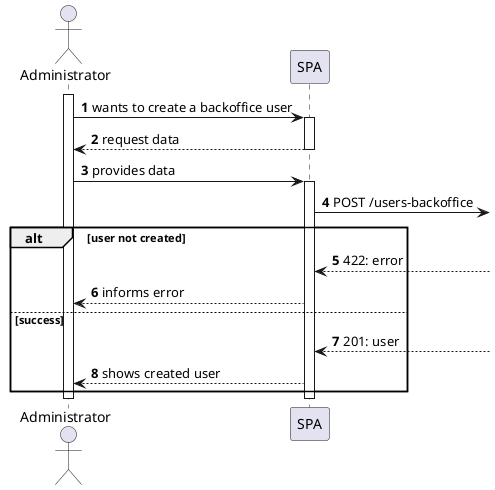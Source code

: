 @startuml
autonumber

actor "Administrator" as usr

participant "SPA" as ui



activate usr
    usr -> ui : wants to create a backoffice user
    activate ui
        ui --> usr : request data
    deactivate ui

    usr -> ui : provides data
    activate ui
        ui ->]  : POST /users-backoffice


            alt user not created
                ui <--]  : 422: error
                ui --> usr : informs error
            else success
                ui <--] : 201: user
                ui --> usr : shows created user
            end

    deactivate ui
deactivate usr

@enduml

